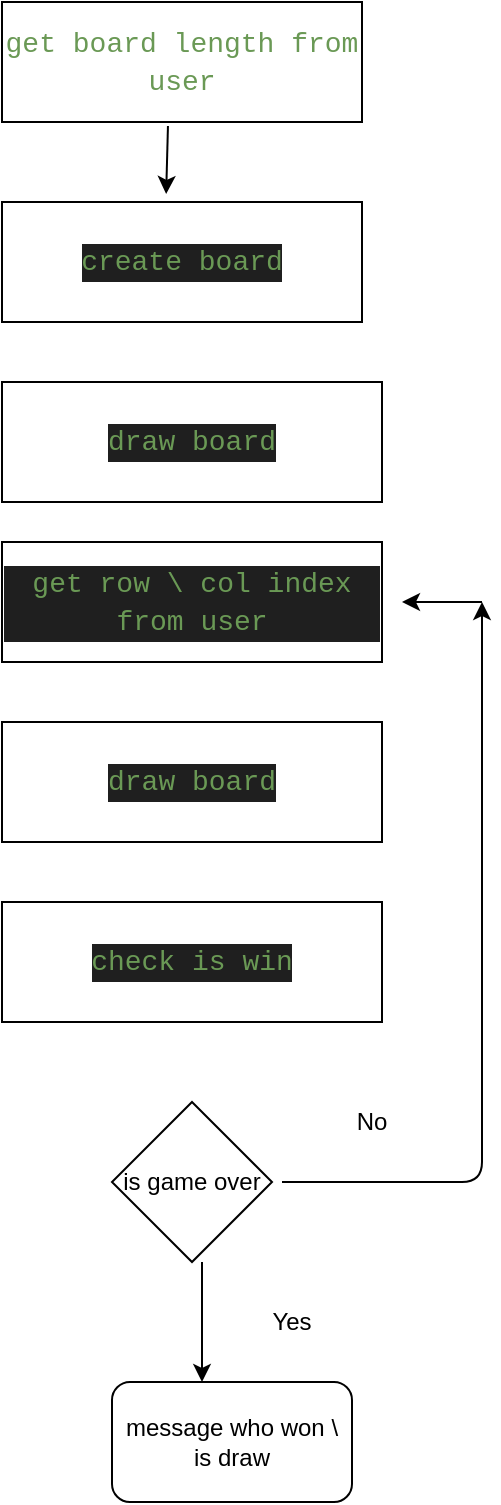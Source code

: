 <mxfile version="14.9.6" type="device"><diagram id="ZtH1Vq_yboNdtov91Zfi" name="Page-1"><mxGraphModel dx="766" dy="520" grid="1" gridSize="10" guides="1" tooltips="1" connect="1" arrows="1" fold="1" page="1" pageScale="1" pageWidth="850" pageHeight="1100" math="0" shadow="0"><root><mxCell id="0"/><mxCell id="1" parent="0"/><mxCell id="ALWIaquz9yNbASiDo8D7-2" value="&lt;div style=&quot;color: rgb(204 , 204 , 204) ; font-family: &amp;#34;consolas&amp;#34; , &amp;#34;courier new&amp;#34; , monospace ; font-size: 14px ; line-height: 19px&quot;&gt;&lt;span style=&quot;color: rgb(106 , 153 , 85) ; background-color: rgb(255 , 255 , 255)&quot;&gt;get board length from user&lt;/span&gt;&lt;/div&gt;" style="rounded=0;whiteSpace=wrap;html=1;" vertex="1" parent="1"><mxGeometry x="280" y="50" width="180" height="60" as="geometry"/></mxCell><mxCell id="ALWIaquz9yNbASiDo8D7-3" value="&#10;&#10;&lt;div style=&quot;color: rgb(204, 204, 204); background-color: rgb(31, 31, 31); font-family: consolas, &amp;quot;courier new&amp;quot;, monospace; font-weight: normal; font-size: 14px; line-height: 19px;&quot;&gt;&lt;div&gt;&lt;span style=&quot;color: #6a9955&quot;&gt;create board&lt;/span&gt;&lt;/div&gt;&lt;/div&gt;&#10;&#10;" style="rounded=0;whiteSpace=wrap;html=1;" vertex="1" parent="1"><mxGeometry x="280" y="150" width="180" height="60" as="geometry"/></mxCell><mxCell id="ALWIaquz9yNbASiDo8D7-4" value="&lt;div style=&quot;color: rgb(204 , 204 , 204) ; background-color: rgb(31 , 31 , 31) ; font-family: &amp;#34;consolas&amp;#34; , &amp;#34;courier new&amp;#34; , monospace ; font-size: 14px ; line-height: 19px&quot;&gt;&lt;span style=&quot;color: #6a9955&quot;&gt;draw board&lt;/span&gt;&lt;/div&gt;" style="rounded=0;whiteSpace=wrap;html=1;" vertex="1" parent="1"><mxGeometry x="280" y="240" width="190" height="60" as="geometry"/></mxCell><mxCell id="ALWIaquz9yNbASiDo8D7-5" value="" style="endArrow=classic;html=1;exitX=0.461;exitY=1.033;exitDx=0;exitDy=0;exitPerimeter=0;entryX=0.456;entryY=-0.067;entryDx=0;entryDy=0;entryPerimeter=0;" edge="1" parent="1" source="ALWIaquz9yNbASiDo8D7-2" target="ALWIaquz9yNbASiDo8D7-3"><mxGeometry width="50" height="50" relative="1" as="geometry"><mxPoint x="160" y="130" as="sourcePoint"/><mxPoint x="180" y="150" as="targetPoint"/></mxGeometry></mxCell><mxCell id="ALWIaquz9yNbASiDo8D7-6" value="&lt;div style=&quot;color: rgb(204 , 204 , 204) ; background-color: rgb(31 , 31 , 31) ; font-family: &amp;#34;consolas&amp;#34; , &amp;#34;courier new&amp;#34; , monospace ; font-size: 14px ; line-height: 19px&quot;&gt;&lt;span style=&quot;color: #6a9955&quot;&gt;get row \ col index from user&lt;/span&gt;&lt;/div&gt;" style="rounded=0;whiteSpace=wrap;html=1;" vertex="1" parent="1"><mxGeometry x="280" y="320" width="190" height="60" as="geometry"/></mxCell><mxCell id="ALWIaquz9yNbASiDo8D7-7" value="&lt;div style=&quot;color: rgb(204 , 204 , 204) ; background-color: rgb(31 , 31 , 31) ; font-family: &amp;#34;consolas&amp;#34; , &amp;#34;courier new&amp;#34; , monospace ; font-size: 14px ; line-height: 19px&quot;&gt;&lt;span style=&quot;color: #6a9955&quot;&gt;draw board&lt;/span&gt;&lt;/div&gt;" style="rounded=0;whiteSpace=wrap;html=1;" vertex="1" parent="1"><mxGeometry x="280" y="410" width="190" height="60" as="geometry"/></mxCell><mxCell id="ALWIaquz9yNbASiDo8D7-8" value="&lt;div style=&quot;color: rgb(204 , 204 , 204) ; background-color: rgb(31 , 31 , 31) ; font-family: &amp;#34;consolas&amp;#34; , &amp;#34;courier new&amp;#34; , monospace ; font-size: 14px ; line-height: 19px&quot;&gt;&lt;span style=&quot;color: #6a9955&quot;&gt;check is win&lt;/span&gt;&lt;/div&gt;" style="rounded=0;whiteSpace=wrap;html=1;" vertex="1" parent="1"><mxGeometry x="280" y="500" width="190" height="60" as="geometry"/></mxCell><mxCell id="ALWIaquz9yNbASiDo8D7-9" value="is game over" style="rhombus;whiteSpace=wrap;html=1;" vertex="1" parent="1"><mxGeometry x="335" y="600" width="80" height="80" as="geometry"/></mxCell><mxCell id="ALWIaquz9yNbASiDo8D7-10" value="" style="endArrow=classic;html=1;" edge="1" parent="1"><mxGeometry width="50" height="50" relative="1" as="geometry"><mxPoint x="380" y="680" as="sourcePoint"/><mxPoint x="380" y="740" as="targetPoint"/></mxGeometry></mxCell><mxCell id="ALWIaquz9yNbASiDo8D7-11" value="Yes" style="text;html=1;strokeColor=none;fillColor=none;align=center;verticalAlign=middle;whiteSpace=wrap;rounded=0;" vertex="1" parent="1"><mxGeometry x="405" y="700" width="40" height="20" as="geometry"/></mxCell><mxCell id="ALWIaquz9yNbASiDo8D7-12" value="" style="endArrow=classic;html=1;" edge="1" parent="1"><mxGeometry width="50" height="50" relative="1" as="geometry"><mxPoint x="420" y="640" as="sourcePoint"/><mxPoint x="520" y="350" as="targetPoint"/><Array as="points"><mxPoint x="520" y="640"/></Array></mxGeometry></mxCell><mxCell id="ALWIaquz9yNbASiDo8D7-14" value="" style="endArrow=classic;html=1;" edge="1" parent="1"><mxGeometry width="50" height="50" relative="1" as="geometry"><mxPoint x="520" y="350" as="sourcePoint"/><mxPoint x="480" y="350" as="targetPoint"/></mxGeometry></mxCell><mxCell id="ALWIaquz9yNbASiDo8D7-15" value="No" style="text;html=1;strokeColor=none;fillColor=none;align=center;verticalAlign=middle;whiteSpace=wrap;rounded=0;" vertex="1" parent="1"><mxGeometry x="445" y="600" width="40" height="20" as="geometry"/></mxCell><mxCell id="ALWIaquz9yNbASiDo8D7-16" value="message who won \ is draw" style="rounded=1;whiteSpace=wrap;html=1;" vertex="1" parent="1"><mxGeometry x="335" y="740" width="120" height="60" as="geometry"/></mxCell></root></mxGraphModel></diagram></mxfile>